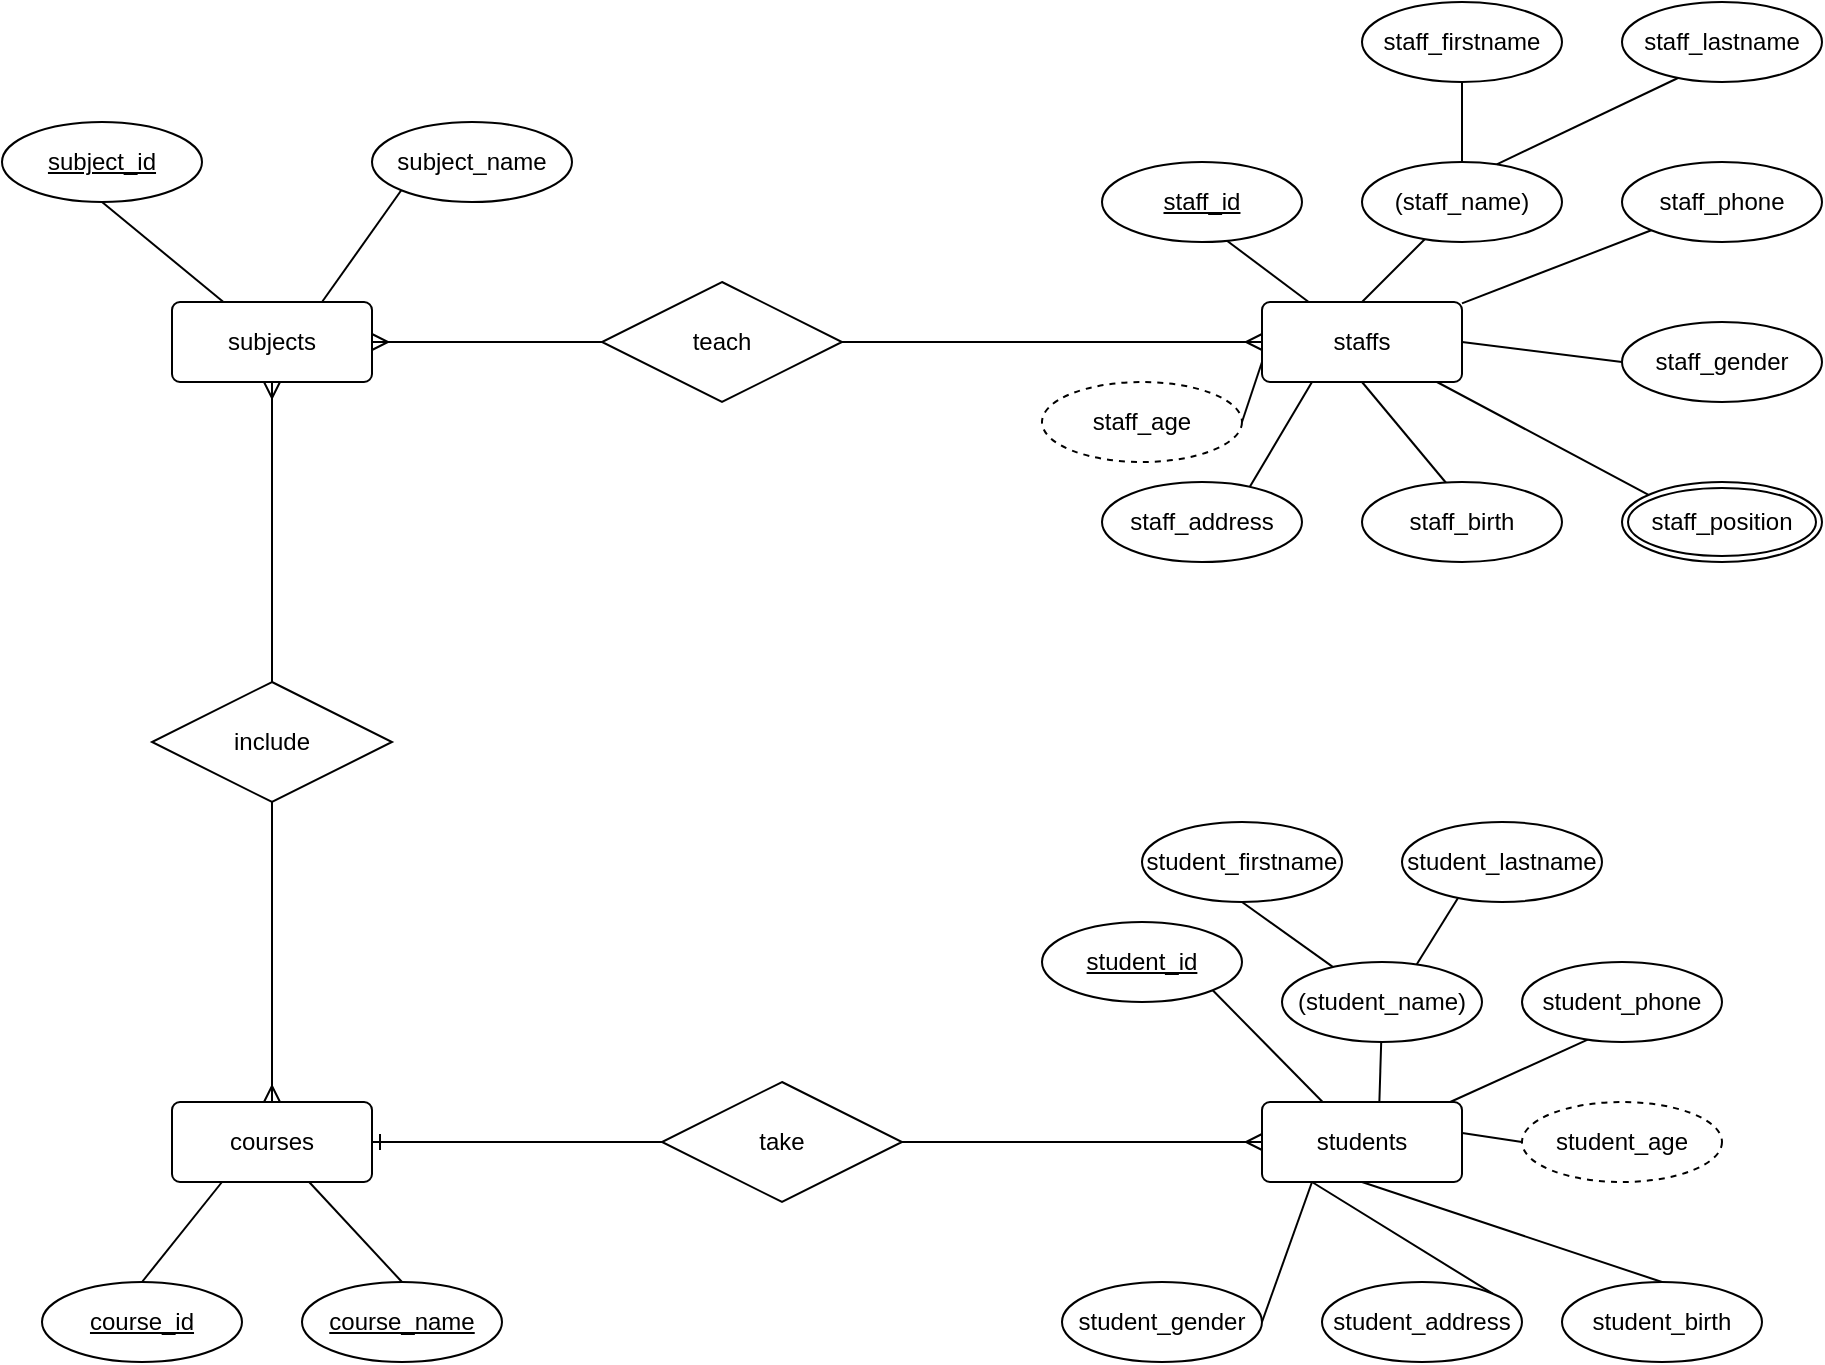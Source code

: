 <mxfile version="20.5.3" type="github">
  <diagram id="R2lEEEUBdFMjLlhIrx00" name="Page-1">
    <mxGraphModel dx="680" dy="410" grid="1" gridSize="10" guides="1" tooltips="1" connect="1" arrows="1" fold="1" page="1" pageScale="1" pageWidth="1200" pageHeight="1600" math="0" shadow="0" extFonts="Permanent Marker^https://fonts.googleapis.com/css?family=Permanent+Marker">
      <root>
        <mxCell id="0" />
        <mxCell id="1" parent="0" />
        <mxCell id="-RiXx9IOLwMkelzJSr5v-51" value="staffs" style="rounded=1;arcSize=10;whiteSpace=wrap;html=1;align=center;" vertex="1" parent="1">
          <mxGeometry x="840" y="270" width="100" height="40" as="geometry" />
        </mxCell>
        <mxCell id="-RiXx9IOLwMkelzJSr5v-71" value="" style="endArrow=none;html=1;rounded=0;" edge="1" parent="1" target="-RiXx9IOLwMkelzJSr5v-51">
          <mxGeometry relative="1" as="geometry">
            <mxPoint x="810" y="230" as="sourcePoint" />
            <mxPoint x="890" y="280" as="targetPoint" />
          </mxGeometry>
        </mxCell>
        <mxCell id="-RiXx9IOLwMkelzJSr5v-72" value="" style="endArrow=none;html=1;rounded=0;entryX=0.5;entryY=0;entryDx=0;entryDy=0;" edge="1" parent="1" target="-RiXx9IOLwMkelzJSr5v-51">
          <mxGeometry relative="1" as="geometry">
            <mxPoint x="930" y="230" as="sourcePoint" />
            <mxPoint x="930" y="280" as="targetPoint" />
          </mxGeometry>
        </mxCell>
        <mxCell id="-RiXx9IOLwMkelzJSr5v-73" value="" style="endArrow=none;html=1;rounded=0;exitX=0;exitY=1;exitDx=0;exitDy=0;" edge="1" parent="1" source="-RiXx9IOLwMkelzJSr5v-87" target="-RiXx9IOLwMkelzJSr5v-51">
          <mxGeometry relative="1" as="geometry">
            <mxPoint x="1045.007" y="227.322" as="sourcePoint" />
            <mxPoint x="990" y="280" as="targetPoint" />
          </mxGeometry>
        </mxCell>
        <mxCell id="-RiXx9IOLwMkelzJSr5v-75" value="" style="endArrow=none;html=1;rounded=0;exitX=0.25;exitY=1;exitDx=0;exitDy=0;" edge="1" parent="1" source="-RiXx9IOLwMkelzJSr5v-51">
          <mxGeometry relative="1" as="geometry">
            <mxPoint x="890" y="310" as="sourcePoint" />
            <mxPoint x="828.57" y="371.43" as="targetPoint" />
          </mxGeometry>
        </mxCell>
        <mxCell id="-RiXx9IOLwMkelzJSr5v-77" value="" style="endArrow=none;html=1;rounded=0;" edge="1" parent="1" source="-RiXx9IOLwMkelzJSr5v-51">
          <mxGeometry relative="1" as="geometry">
            <mxPoint x="1030" y="330" as="sourcePoint" />
            <mxPoint x="1044.986" y="372.683" as="targetPoint" />
          </mxGeometry>
        </mxCell>
        <mxCell id="-RiXx9IOLwMkelzJSr5v-78" value="" style="endArrow=none;html=1;rounded=0;entryX=0.4;entryY=0;entryDx=0;entryDy=0;entryPerimeter=0;exitX=0.5;exitY=1;exitDx=0;exitDy=0;" edge="1" parent="1" source="-RiXx9IOLwMkelzJSr5v-51">
          <mxGeometry relative="1" as="geometry">
            <mxPoint x="930" y="340" as="sourcePoint" />
            <mxPoint x="940" y="370" as="targetPoint" />
          </mxGeometry>
        </mxCell>
        <mxCell id="-RiXx9IOLwMkelzJSr5v-81" value="staff_position" style="ellipse;shape=doubleEllipse;margin=3;whiteSpace=wrap;html=1;align=center;" vertex="1" parent="1">
          <mxGeometry x="1020" y="360" width="100" height="40" as="geometry" />
        </mxCell>
        <mxCell id="-RiXx9IOLwMkelzJSr5v-85" value="staff_id" style="ellipse;whiteSpace=wrap;html=1;align=center;fontStyle=4;" vertex="1" parent="1">
          <mxGeometry x="760" y="200" width="100" height="40" as="geometry" />
        </mxCell>
        <mxCell id="-RiXx9IOLwMkelzJSr5v-86" value="(staff_name)" style="ellipse;whiteSpace=wrap;html=1;align=center;" vertex="1" parent="1">
          <mxGeometry x="890" y="200" width="100" height="40" as="geometry" />
        </mxCell>
        <mxCell id="-RiXx9IOLwMkelzJSr5v-87" value="staff_phone" style="ellipse;whiteSpace=wrap;html=1;align=center;" vertex="1" parent="1">
          <mxGeometry x="1020" y="200" width="100" height="40" as="geometry" />
        </mxCell>
        <mxCell id="-RiXx9IOLwMkelzJSr5v-88" value="staff_address" style="ellipse;whiteSpace=wrap;html=1;align=center;" vertex="1" parent="1">
          <mxGeometry x="760" y="360" width="100" height="40" as="geometry" />
        </mxCell>
        <mxCell id="-RiXx9IOLwMkelzJSr5v-89" value="staff_birth" style="ellipse;whiteSpace=wrap;html=1;align=center;" vertex="1" parent="1">
          <mxGeometry x="890" y="360" width="100" height="40" as="geometry" />
        </mxCell>
        <mxCell id="-RiXx9IOLwMkelzJSr5v-90" value="staff_firstname" style="ellipse;whiteSpace=wrap;html=1;align=center;" vertex="1" parent="1">
          <mxGeometry x="890" y="120" width="100" height="40" as="geometry" />
        </mxCell>
        <mxCell id="-RiXx9IOLwMkelzJSr5v-91" value="staff_lastname" style="ellipse;whiteSpace=wrap;html=1;align=center;" vertex="1" parent="1">
          <mxGeometry x="1020" y="120" width="100" height="40" as="geometry" />
        </mxCell>
        <mxCell id="-RiXx9IOLwMkelzJSr5v-92" value="" style="endArrow=none;html=1;rounded=0;exitX=0.5;exitY=1;exitDx=0;exitDy=0;" edge="1" parent="1" source="-RiXx9IOLwMkelzJSr5v-90" target="-RiXx9IOLwMkelzJSr5v-86">
          <mxGeometry relative="1" as="geometry">
            <mxPoint x="860" y="140" as="sourcePoint" />
            <mxPoint x="1020" y="140" as="targetPoint" />
          </mxGeometry>
        </mxCell>
        <mxCell id="-RiXx9IOLwMkelzJSr5v-93" value="" style="endArrow=none;html=1;rounded=0;exitX=0.28;exitY=0.95;exitDx=0;exitDy=0;exitPerimeter=0;entryX=0.674;entryY=0.029;entryDx=0;entryDy=0;entryPerimeter=0;" edge="1" parent="1" source="-RiXx9IOLwMkelzJSr5v-91" target="-RiXx9IOLwMkelzJSr5v-86">
          <mxGeometry relative="1" as="geometry">
            <mxPoint x="960" y="160" as="sourcePoint" />
            <mxPoint x="960" y="190" as="targetPoint" />
          </mxGeometry>
        </mxCell>
        <mxCell id="-RiXx9IOLwMkelzJSr5v-110" value="students" style="rounded=1;arcSize=10;whiteSpace=wrap;html=1;align=center;" vertex="1" parent="1">
          <mxGeometry x="840" y="670" width="100" height="40" as="geometry" />
        </mxCell>
        <mxCell id="-RiXx9IOLwMkelzJSr5v-111" value="" style="endArrow=none;html=1;rounded=0;exitX=1;exitY=1;exitDx=0;exitDy=0;" edge="1" parent="1" target="-RiXx9IOLwMkelzJSr5v-110" source="-RiXx9IOLwMkelzJSr5v-118">
          <mxGeometry relative="1" as="geometry">
            <mxPoint x="780" y="630" as="sourcePoint" />
            <mxPoint x="860" y="680" as="targetPoint" />
          </mxGeometry>
        </mxCell>
        <mxCell id="-RiXx9IOLwMkelzJSr5v-112" value="" style="endArrow=none;html=1;rounded=0;entryX=0.587;entryY=-0.006;entryDx=0;entryDy=0;entryPerimeter=0;startArrow=none;" edge="1" parent="1" source="-RiXx9IOLwMkelzJSr5v-119" target="-RiXx9IOLwMkelzJSr5v-110">
          <mxGeometry relative="1" as="geometry">
            <mxPoint x="900" y="630" as="sourcePoint" />
            <mxPoint x="900" y="680" as="targetPoint" />
          </mxGeometry>
        </mxCell>
        <mxCell id="-RiXx9IOLwMkelzJSr5v-113" value="" style="endArrow=none;html=1;rounded=0;exitX=0.345;exitY=0.952;exitDx=0;exitDy=0;exitPerimeter=0;" edge="1" parent="1" target="-RiXx9IOLwMkelzJSr5v-110" source="-RiXx9IOLwMkelzJSr5v-120">
          <mxGeometry relative="1" as="geometry">
            <mxPoint x="1015.007" y="627.322" as="sourcePoint" />
            <mxPoint x="960" y="680" as="targetPoint" />
          </mxGeometry>
        </mxCell>
        <mxCell id="-RiXx9IOLwMkelzJSr5v-114" value="" style="endArrow=none;html=1;rounded=0;exitX=0.25;exitY=1;exitDx=0;exitDy=0;entryX=1;entryY=0;entryDx=0;entryDy=0;" edge="1" parent="1" source="-RiXx9IOLwMkelzJSr5v-110" target="-RiXx9IOLwMkelzJSr5v-121">
          <mxGeometry relative="1" as="geometry">
            <mxPoint x="860" y="710" as="sourcePoint" />
            <mxPoint x="798.57" y="771.43" as="targetPoint" />
          </mxGeometry>
        </mxCell>
        <mxCell id="-RiXx9IOLwMkelzJSr5v-116" value="" style="endArrow=none;html=1;rounded=0;entryX=0.5;entryY=0;entryDx=0;entryDy=0;exitX=0.5;exitY=1;exitDx=0;exitDy=0;" edge="1" parent="1" source="-RiXx9IOLwMkelzJSr5v-110" target="-RiXx9IOLwMkelzJSr5v-122">
          <mxGeometry relative="1" as="geometry">
            <mxPoint x="900" y="740" as="sourcePoint" />
            <mxPoint x="910" y="770" as="targetPoint" />
          </mxGeometry>
        </mxCell>
        <mxCell id="-RiXx9IOLwMkelzJSr5v-118" value="student_id" style="ellipse;whiteSpace=wrap;html=1;align=center;fontStyle=4;" vertex="1" parent="1">
          <mxGeometry x="730" y="580" width="100" height="40" as="geometry" />
        </mxCell>
        <mxCell id="-RiXx9IOLwMkelzJSr5v-120" value="student_phone" style="ellipse;whiteSpace=wrap;html=1;align=center;" vertex="1" parent="1">
          <mxGeometry x="970" y="600" width="100" height="40" as="geometry" />
        </mxCell>
        <mxCell id="-RiXx9IOLwMkelzJSr5v-121" value="student_address" style="ellipse;whiteSpace=wrap;html=1;align=center;" vertex="1" parent="1">
          <mxGeometry x="870" y="760" width="100" height="40" as="geometry" />
        </mxCell>
        <mxCell id="-RiXx9IOLwMkelzJSr5v-122" value="student_birth" style="ellipse;whiteSpace=wrap;html=1;align=center;" vertex="1" parent="1">
          <mxGeometry x="990" y="760" width="100" height="40" as="geometry" />
        </mxCell>
        <mxCell id="-RiXx9IOLwMkelzJSr5v-123" value="student_firstname" style="ellipse;whiteSpace=wrap;html=1;align=center;" vertex="1" parent="1">
          <mxGeometry x="780" y="530" width="100" height="40" as="geometry" />
        </mxCell>
        <mxCell id="-RiXx9IOLwMkelzJSr5v-124" value="student_lastname" style="ellipse;whiteSpace=wrap;html=1;align=center;" vertex="1" parent="1">
          <mxGeometry x="910" y="530" width="100" height="40" as="geometry" />
        </mxCell>
        <mxCell id="-RiXx9IOLwMkelzJSr5v-125" value="" style="endArrow=none;html=1;rounded=0;exitX=0.5;exitY=1;exitDx=0;exitDy=0;" edge="1" parent="1" source="-RiXx9IOLwMkelzJSr5v-123" target="-RiXx9IOLwMkelzJSr5v-119">
          <mxGeometry relative="1" as="geometry">
            <mxPoint x="830" y="540" as="sourcePoint" />
            <mxPoint x="990" y="540" as="targetPoint" />
          </mxGeometry>
        </mxCell>
        <mxCell id="-RiXx9IOLwMkelzJSr5v-126" value="" style="endArrow=none;html=1;rounded=0;exitX=0.28;exitY=0.95;exitDx=0;exitDy=0;exitPerimeter=0;entryX=0.674;entryY=0.029;entryDx=0;entryDy=0;entryPerimeter=0;" edge="1" parent="1" source="-RiXx9IOLwMkelzJSr5v-124" target="-RiXx9IOLwMkelzJSr5v-119">
          <mxGeometry relative="1" as="geometry">
            <mxPoint x="930" y="560" as="sourcePoint" />
            <mxPoint x="930" y="590" as="targetPoint" />
          </mxGeometry>
        </mxCell>
        <mxCell id="-RiXx9IOLwMkelzJSr5v-127" value="student_age" style="ellipse;whiteSpace=wrap;html=1;align=center;dashed=1;" vertex="1" parent="1">
          <mxGeometry x="970" y="670" width="100" height="40" as="geometry" />
        </mxCell>
        <mxCell id="-RiXx9IOLwMkelzJSr5v-128" value="" style="endArrow=none;html=1;rounded=0;entryX=1.001;entryY=0.388;entryDx=0;entryDy=0;exitX=0;exitY=0.5;exitDx=0;exitDy=0;entryPerimeter=0;" edge="1" parent="1" source="-RiXx9IOLwMkelzJSr5v-127" target="-RiXx9IOLwMkelzJSr5v-110">
          <mxGeometry relative="1" as="geometry">
            <mxPoint x="820" y="690" as="sourcePoint" />
            <mxPoint x="960" y="690" as="targetPoint" />
          </mxGeometry>
        </mxCell>
        <mxCell id="-RiXx9IOLwMkelzJSr5v-129" value="staff_age" style="ellipse;whiteSpace=wrap;html=1;align=center;dashed=1;" vertex="1" parent="1">
          <mxGeometry x="730" y="310" width="100" height="40" as="geometry" />
        </mxCell>
        <mxCell id="-RiXx9IOLwMkelzJSr5v-130" value="" style="endArrow=none;html=1;rounded=0;entryX=0;entryY=0.75;entryDx=0;entryDy=0;exitX=1;exitY=0.5;exitDx=0;exitDy=0;" edge="1" parent="1" source="-RiXx9IOLwMkelzJSr5v-129" target="-RiXx9IOLwMkelzJSr5v-51">
          <mxGeometry relative="1" as="geometry">
            <mxPoint x="855" y="290" as="sourcePoint" />
            <mxPoint x="890" y="300" as="targetPoint" />
          </mxGeometry>
        </mxCell>
        <mxCell id="-RiXx9IOLwMkelzJSr5v-119" value="(student_name)" style="ellipse;whiteSpace=wrap;html=1;align=center;" vertex="1" parent="1">
          <mxGeometry x="850" y="600" width="100" height="40" as="geometry" />
        </mxCell>
        <mxCell id="-RiXx9IOLwMkelzJSr5v-137" value="courses" style="rounded=1;arcSize=10;whiteSpace=wrap;html=1;align=center;" vertex="1" parent="1">
          <mxGeometry x="295" y="670" width="100" height="40" as="geometry" />
        </mxCell>
        <mxCell id="-RiXx9IOLwMkelzJSr5v-138" value="course_id" style="ellipse;whiteSpace=wrap;html=1;align=center;fontStyle=4;" vertex="1" parent="1">
          <mxGeometry x="230" y="760" width="100" height="40" as="geometry" />
        </mxCell>
        <mxCell id="-RiXx9IOLwMkelzJSr5v-139" value="course_name" style="ellipse;whiteSpace=wrap;html=1;align=center;fontStyle=4;" vertex="1" parent="1">
          <mxGeometry x="360" y="760" width="100" height="40" as="geometry" />
        </mxCell>
        <mxCell id="-RiXx9IOLwMkelzJSr5v-141" value="" style="endArrow=none;html=1;rounded=0;exitX=0.5;exitY=0;exitDx=0;exitDy=0;entryX=0.25;entryY=1;entryDx=0;entryDy=0;" edge="1" parent="1" source="-RiXx9IOLwMkelzJSr5v-138" target="-RiXx9IOLwMkelzJSr5v-137">
          <mxGeometry relative="1" as="geometry">
            <mxPoint x="220" y="700" as="sourcePoint" />
            <mxPoint x="360" y="700" as="targetPoint" />
          </mxGeometry>
        </mxCell>
        <mxCell id="-RiXx9IOLwMkelzJSr5v-142" value="" style="endArrow=none;html=1;rounded=0;exitX=0.5;exitY=0;exitDx=0;exitDy=0;" edge="1" parent="1" source="-RiXx9IOLwMkelzJSr5v-139" target="-RiXx9IOLwMkelzJSr5v-137">
          <mxGeometry relative="1" as="geometry">
            <mxPoint x="480" y="660" as="sourcePoint" />
            <mxPoint x="640" y="660" as="targetPoint" />
          </mxGeometry>
        </mxCell>
        <mxCell id="-RiXx9IOLwMkelzJSr5v-143" value="staff_gender" style="ellipse;whiteSpace=wrap;html=1;align=center;" vertex="1" parent="1">
          <mxGeometry x="1020" y="280" width="100" height="40" as="geometry" />
        </mxCell>
        <mxCell id="-RiXx9IOLwMkelzJSr5v-144" value="" style="endArrow=none;html=1;rounded=0;exitX=1;exitY=0.5;exitDx=0;exitDy=0;entryX=0;entryY=0.5;entryDx=0;entryDy=0;" edge="1" parent="1" source="-RiXx9IOLwMkelzJSr5v-51" target="-RiXx9IOLwMkelzJSr5v-143">
          <mxGeometry relative="1" as="geometry">
            <mxPoint x="1055" y="260" as="sourcePoint" />
            <mxPoint x="1215" y="260" as="targetPoint" />
          </mxGeometry>
        </mxCell>
        <mxCell id="-RiXx9IOLwMkelzJSr5v-145" value="student_gender" style="ellipse;whiteSpace=wrap;html=1;align=center;" vertex="1" parent="1">
          <mxGeometry x="740" y="760" width="100" height="40" as="geometry" />
        </mxCell>
        <mxCell id="-RiXx9IOLwMkelzJSr5v-146" value="" style="endArrow=none;html=1;rounded=0;exitX=1;exitY=0.5;exitDx=0;exitDy=0;entryX=0.25;entryY=1;entryDx=0;entryDy=0;" edge="1" parent="1" source="-RiXx9IOLwMkelzJSr5v-145" target="-RiXx9IOLwMkelzJSr5v-110">
          <mxGeometry relative="1" as="geometry">
            <mxPoint x="810" y="690" as="sourcePoint" />
            <mxPoint x="830" y="690" as="targetPoint" />
          </mxGeometry>
        </mxCell>
        <mxCell id="-RiXx9IOLwMkelzJSr5v-147" value="subjects" style="rounded=1;arcSize=10;whiteSpace=wrap;html=1;align=center;" vertex="1" parent="1">
          <mxGeometry x="295" y="270" width="100" height="40" as="geometry" />
        </mxCell>
        <mxCell id="-RiXx9IOLwMkelzJSr5v-148" value="subject_id" style="ellipse;whiteSpace=wrap;html=1;align=center;fontStyle=4" vertex="1" parent="1">
          <mxGeometry x="210" y="180" width="100" height="40" as="geometry" />
        </mxCell>
        <mxCell id="-RiXx9IOLwMkelzJSr5v-149" value="subject_name" style="ellipse;whiteSpace=wrap;html=1;align=center;" vertex="1" parent="1">
          <mxGeometry x="395" y="180" width="100" height="40" as="geometry" />
        </mxCell>
        <mxCell id="-RiXx9IOLwMkelzJSr5v-151" value="" style="endArrow=none;html=1;rounded=0;entryX=0.5;entryY=1;entryDx=0;entryDy=0;" edge="1" parent="1" source="-RiXx9IOLwMkelzJSr5v-147" target="-RiXx9IOLwMkelzJSr5v-148">
          <mxGeometry relative="1" as="geometry">
            <mxPoint x="265" y="330" as="sourcePoint" />
            <mxPoint x="425" y="330" as="targetPoint" />
          </mxGeometry>
        </mxCell>
        <mxCell id="-RiXx9IOLwMkelzJSr5v-153" value="" style="endArrow=none;html=1;rounded=0;exitX=0.75;exitY=0;exitDx=0;exitDy=0;entryX=0;entryY=1;entryDx=0;entryDy=0;" edge="1" parent="1" source="-RiXx9IOLwMkelzJSr5v-147" target="-RiXx9IOLwMkelzJSr5v-149">
          <mxGeometry relative="1" as="geometry">
            <mxPoint x="345" y="330" as="sourcePoint" />
            <mxPoint x="505" y="330" as="targetPoint" />
          </mxGeometry>
        </mxCell>
        <mxCell id="-RiXx9IOLwMkelzJSr5v-159" value="teach" style="shape=rhombus;perimeter=rhombusPerimeter;whiteSpace=wrap;html=1;align=center;" vertex="1" parent="1">
          <mxGeometry x="510" y="260" width="120" height="60" as="geometry" />
        </mxCell>
        <mxCell id="-RiXx9IOLwMkelzJSr5v-166" value="include" style="shape=rhombus;perimeter=rhombusPerimeter;whiteSpace=wrap;html=1;align=center;" vertex="1" parent="1">
          <mxGeometry x="285" y="460" width="120" height="60" as="geometry" />
        </mxCell>
        <mxCell id="-RiXx9IOLwMkelzJSr5v-170" value="take" style="shape=rhombus;perimeter=rhombusPerimeter;whiteSpace=wrap;html=1;align=center;" vertex="1" parent="1">
          <mxGeometry x="540" y="660" width="120" height="60" as="geometry" />
        </mxCell>
        <mxCell id="-RiXx9IOLwMkelzJSr5v-182" value="" style="edgeStyle=entityRelationEdgeStyle;fontSize=12;html=1;endArrow=ERmany;rounded=0;entryX=0;entryY=0.5;entryDx=0;entryDy=0;exitX=1;exitY=0.5;exitDx=0;exitDy=0;strokeWidth=1;" edge="1" parent="1" source="-RiXx9IOLwMkelzJSr5v-170" target="-RiXx9IOLwMkelzJSr5v-110">
          <mxGeometry width="100" height="100" relative="1" as="geometry">
            <mxPoint x="620" y="710" as="sourcePoint" />
            <mxPoint x="720" y="610" as="targetPoint" />
          </mxGeometry>
        </mxCell>
        <mxCell id="-RiXx9IOLwMkelzJSr5v-183" value="" style="edgeStyle=entityRelationEdgeStyle;fontSize=12;html=1;endArrow=ERone;endFill=1;rounded=0;entryX=1;entryY=0.5;entryDx=0;entryDy=0;exitX=0;exitY=0.5;exitDx=0;exitDy=0;" edge="1" parent="1" source="-RiXx9IOLwMkelzJSr5v-170" target="-RiXx9IOLwMkelzJSr5v-137">
          <mxGeometry width="100" height="100" relative="1" as="geometry">
            <mxPoint x="450" y="650" as="sourcePoint" />
            <mxPoint x="540" y="570" as="targetPoint" />
          </mxGeometry>
        </mxCell>
        <mxCell id="-RiXx9IOLwMkelzJSr5v-187" value="" style="fontSize=12;html=1;endArrow=ERmany;rounded=0;entryX=0.5;entryY=1;entryDx=0;entryDy=0;exitX=0.5;exitY=0;exitDx=0;exitDy=0;" edge="1" parent="1" source="-RiXx9IOLwMkelzJSr5v-166" target="-RiXx9IOLwMkelzJSr5v-147">
          <mxGeometry width="100" height="100" relative="1" as="geometry">
            <mxPoint x="330" y="430" as="sourcePoint" />
            <mxPoint x="430" y="330" as="targetPoint" />
          </mxGeometry>
        </mxCell>
        <mxCell id="-RiXx9IOLwMkelzJSr5v-188" value="" style="fontSize=12;html=1;endArrow=ERmany;rounded=0;entryX=0.5;entryY=0;entryDx=0;entryDy=0;exitX=0.5;exitY=1;exitDx=0;exitDy=0;" edge="1" parent="1" source="-RiXx9IOLwMkelzJSr5v-166" target="-RiXx9IOLwMkelzJSr5v-137">
          <mxGeometry width="100" height="100" relative="1" as="geometry">
            <mxPoint x="300" y="650" as="sourcePoint" />
            <mxPoint x="400" y="550" as="targetPoint" />
          </mxGeometry>
        </mxCell>
        <mxCell id="-RiXx9IOLwMkelzJSr5v-189" value="" style="fontSize=12;html=1;endArrow=ERmany;rounded=0;entryX=0;entryY=0.5;entryDx=0;entryDy=0;exitX=1;exitY=0.5;exitDx=0;exitDy=0;" edge="1" parent="1" source="-RiXx9IOLwMkelzJSr5v-159" target="-RiXx9IOLwMkelzJSr5v-51">
          <mxGeometry width="100" height="100" relative="1" as="geometry">
            <mxPoint x="540" y="480" as="sourcePoint" />
            <mxPoint x="640" y="380" as="targetPoint" />
          </mxGeometry>
        </mxCell>
        <mxCell id="-RiXx9IOLwMkelzJSr5v-190" value="" style="fontSize=12;html=1;endArrow=ERmany;rounded=0;entryX=1;entryY=0.5;entryDx=0;entryDy=0;" edge="1" parent="1" source="-RiXx9IOLwMkelzJSr5v-159" target="-RiXx9IOLwMkelzJSr5v-147">
          <mxGeometry width="100" height="100" relative="1" as="geometry">
            <mxPoint x="520" y="450" as="sourcePoint" />
            <mxPoint x="620" y="350" as="targetPoint" />
          </mxGeometry>
        </mxCell>
      </root>
    </mxGraphModel>
  </diagram>
</mxfile>
